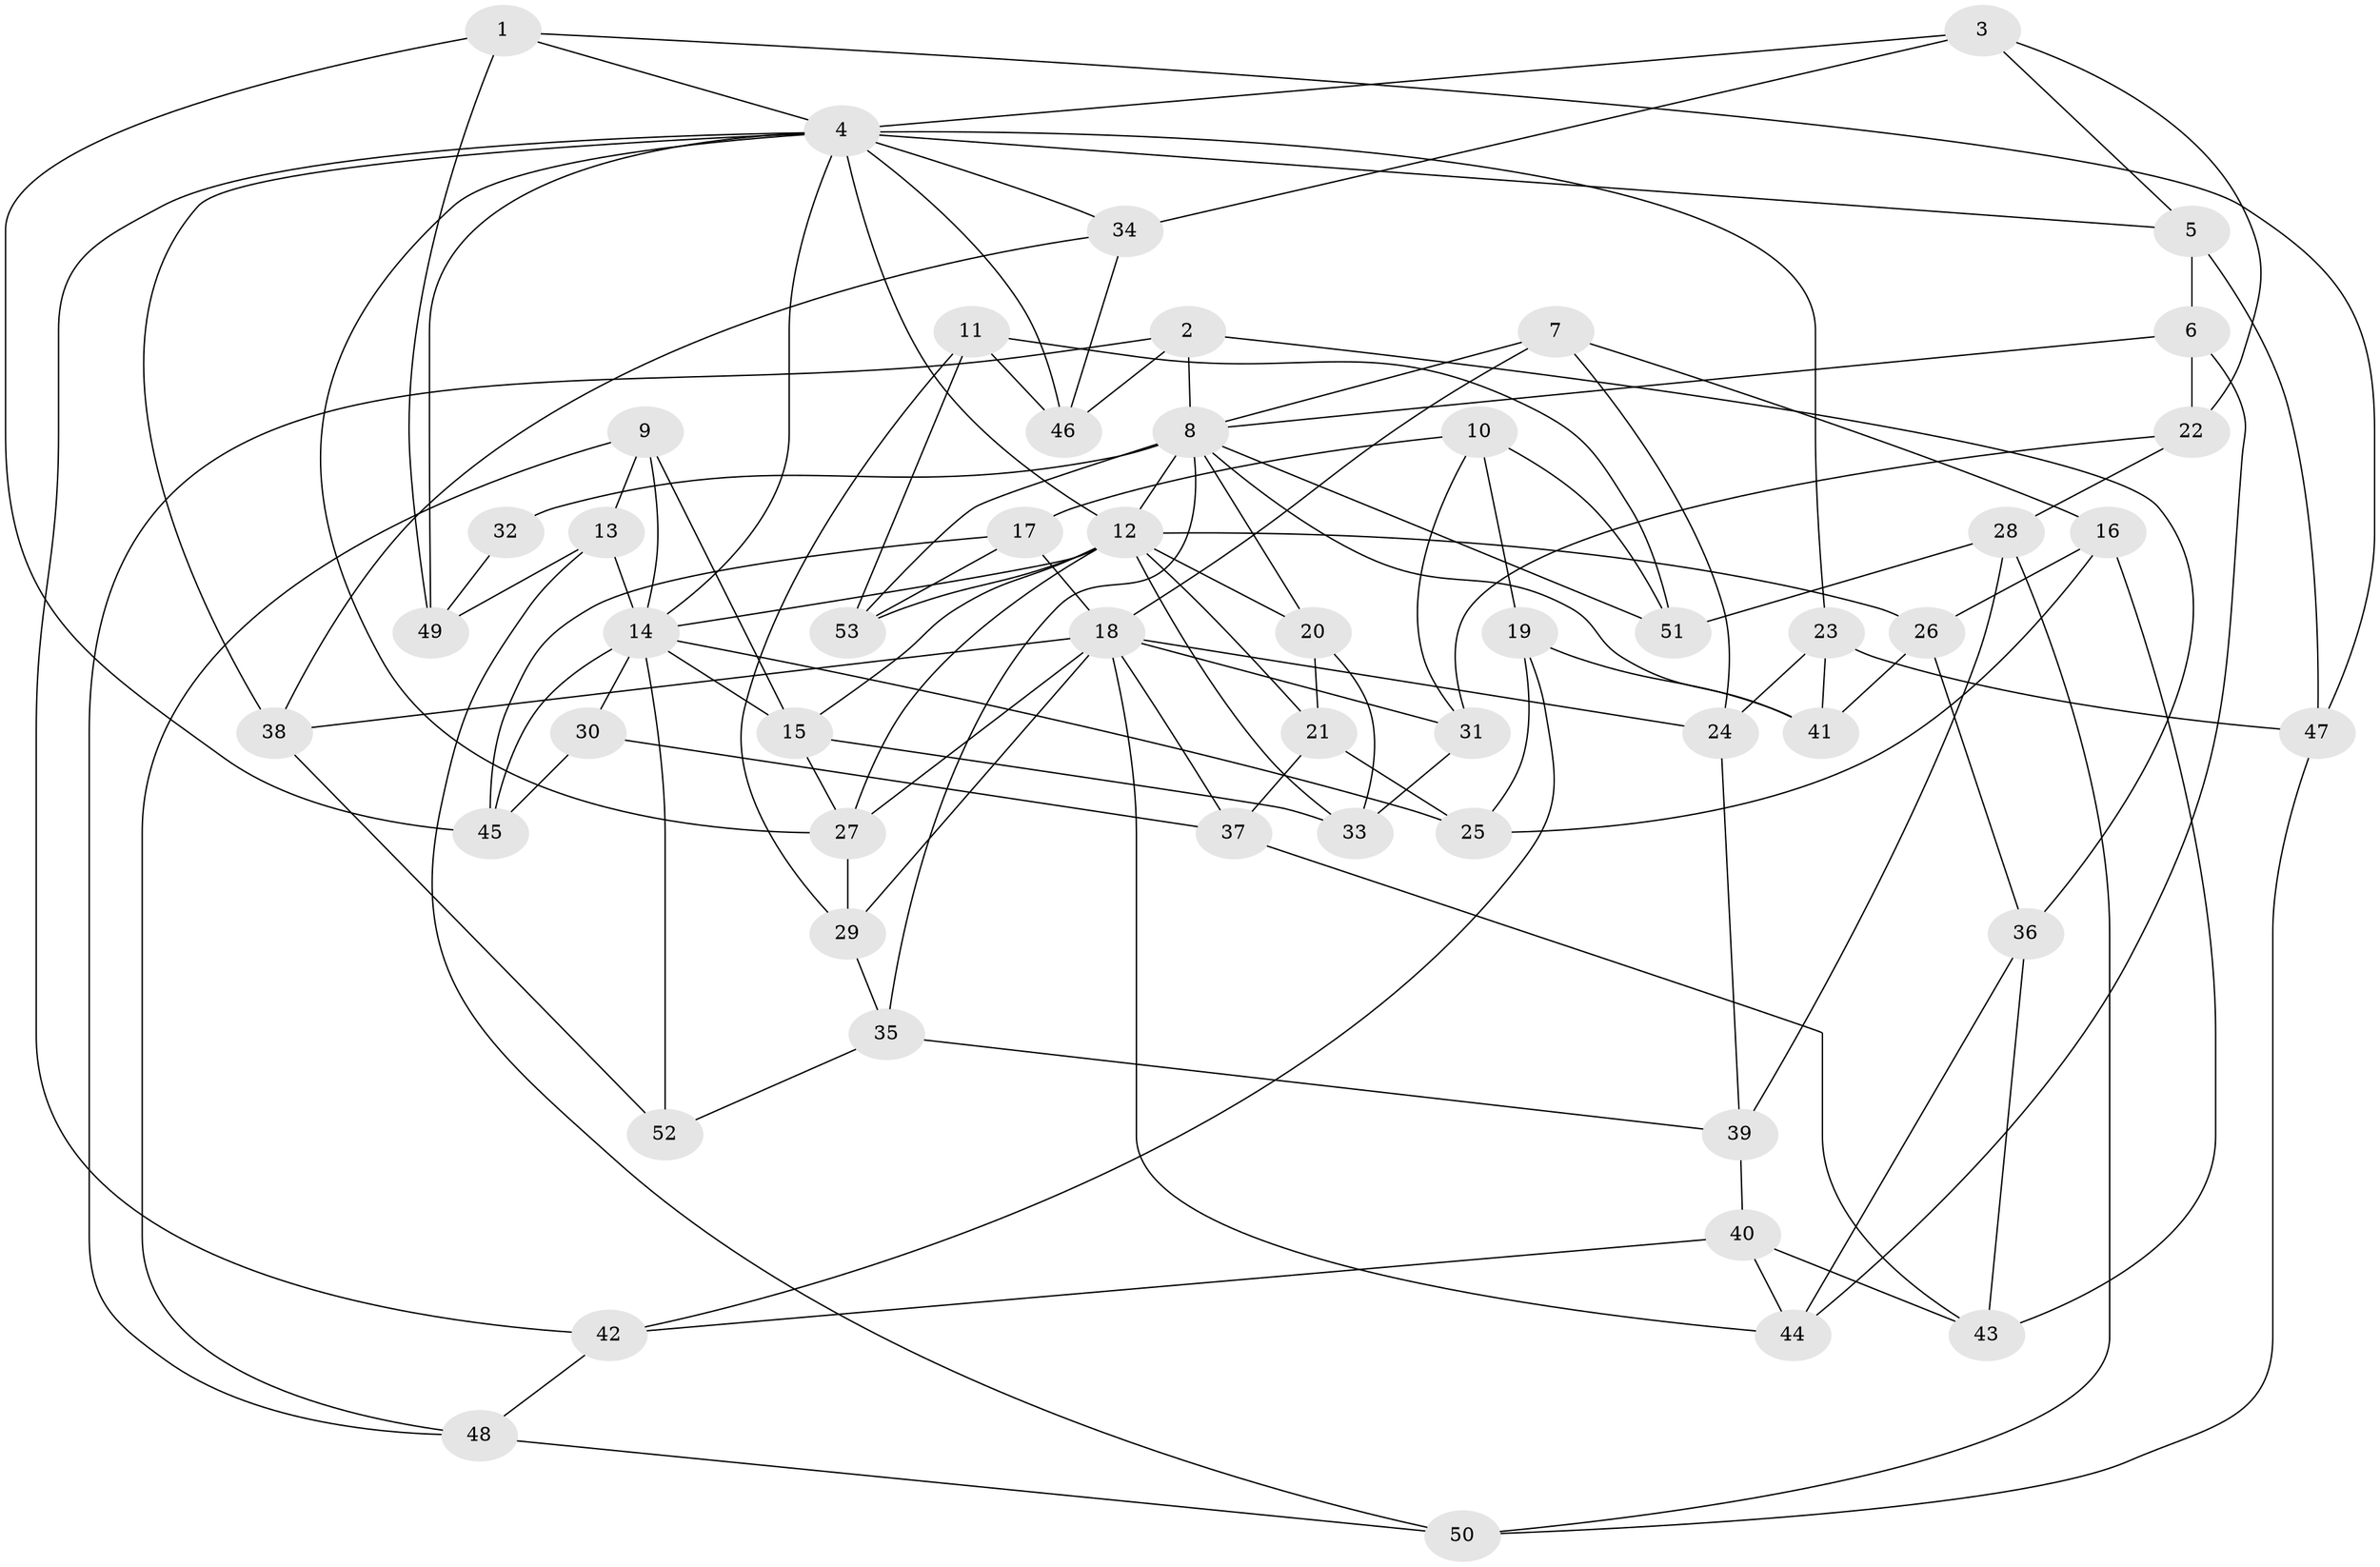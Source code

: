 // original degree distribution, {4: 1.0}
// Generated by graph-tools (version 1.1) at 2025/53/03/04/25 22:53:53]
// undirected, 53 vertices, 120 edges
graph export_dot {
  node [color=gray90,style=filled];
  1;
  2;
  3;
  4;
  5;
  6;
  7;
  8;
  9;
  10;
  11;
  12;
  13;
  14;
  15;
  16;
  17;
  18;
  19;
  20;
  21;
  22;
  23;
  24;
  25;
  26;
  27;
  28;
  29;
  30;
  31;
  32;
  33;
  34;
  35;
  36;
  37;
  38;
  39;
  40;
  41;
  42;
  43;
  44;
  45;
  46;
  47;
  48;
  49;
  50;
  51;
  52;
  53;
  1 -- 4 [weight=1.0];
  1 -- 45 [weight=1.0];
  1 -- 47 [weight=1.0];
  1 -- 49 [weight=1.0];
  2 -- 8 [weight=1.0];
  2 -- 36 [weight=1.0];
  2 -- 46 [weight=1.0];
  2 -- 48 [weight=1.0];
  3 -- 4 [weight=1.0];
  3 -- 5 [weight=1.0];
  3 -- 22 [weight=1.0];
  3 -- 34 [weight=1.0];
  4 -- 5 [weight=1.0];
  4 -- 12 [weight=1.0];
  4 -- 14 [weight=1.0];
  4 -- 23 [weight=1.0];
  4 -- 27 [weight=1.0];
  4 -- 34 [weight=1.0];
  4 -- 38 [weight=1.0];
  4 -- 42 [weight=1.0];
  4 -- 46 [weight=1.0];
  4 -- 49 [weight=1.0];
  5 -- 6 [weight=1.0];
  5 -- 47 [weight=1.0];
  6 -- 8 [weight=1.0];
  6 -- 22 [weight=1.0];
  6 -- 44 [weight=1.0];
  7 -- 8 [weight=1.0];
  7 -- 16 [weight=1.0];
  7 -- 18 [weight=1.0];
  7 -- 24 [weight=1.0];
  8 -- 12 [weight=1.0];
  8 -- 20 [weight=1.0];
  8 -- 32 [weight=3.0];
  8 -- 35 [weight=1.0];
  8 -- 41 [weight=1.0];
  8 -- 51 [weight=1.0];
  8 -- 53 [weight=1.0];
  9 -- 13 [weight=1.0];
  9 -- 14 [weight=1.0];
  9 -- 15 [weight=1.0];
  9 -- 48 [weight=1.0];
  10 -- 17 [weight=1.0];
  10 -- 19 [weight=1.0];
  10 -- 31 [weight=1.0];
  10 -- 51 [weight=1.0];
  11 -- 29 [weight=1.0];
  11 -- 46 [weight=1.0];
  11 -- 51 [weight=1.0];
  11 -- 53 [weight=1.0];
  12 -- 14 [weight=2.0];
  12 -- 15 [weight=2.0];
  12 -- 20 [weight=1.0];
  12 -- 21 [weight=1.0];
  12 -- 26 [weight=1.0];
  12 -- 27 [weight=1.0];
  12 -- 33 [weight=1.0];
  12 -- 53 [weight=1.0];
  13 -- 14 [weight=1.0];
  13 -- 49 [weight=1.0];
  13 -- 50 [weight=1.0];
  14 -- 15 [weight=1.0];
  14 -- 25 [weight=1.0];
  14 -- 30 [weight=2.0];
  14 -- 45 [weight=1.0];
  14 -- 52 [weight=2.0];
  15 -- 27 [weight=1.0];
  15 -- 33 [weight=1.0];
  16 -- 25 [weight=1.0];
  16 -- 26 [weight=1.0];
  16 -- 43 [weight=1.0];
  17 -- 18 [weight=1.0];
  17 -- 45 [weight=1.0];
  17 -- 53 [weight=1.0];
  18 -- 24 [weight=1.0];
  18 -- 27 [weight=2.0];
  18 -- 29 [weight=1.0];
  18 -- 31 [weight=1.0];
  18 -- 37 [weight=1.0];
  18 -- 38 [weight=1.0];
  18 -- 44 [weight=1.0];
  19 -- 25 [weight=1.0];
  19 -- 41 [weight=1.0];
  19 -- 42 [weight=1.0];
  20 -- 21 [weight=1.0];
  20 -- 33 [weight=1.0];
  21 -- 25 [weight=1.0];
  21 -- 37 [weight=1.0];
  22 -- 28 [weight=1.0];
  22 -- 31 [weight=1.0];
  23 -- 24 [weight=1.0];
  23 -- 41 [weight=1.0];
  23 -- 47 [weight=1.0];
  24 -- 39 [weight=1.0];
  26 -- 36 [weight=1.0];
  26 -- 41 [weight=1.0];
  27 -- 29 [weight=1.0];
  28 -- 39 [weight=1.0];
  28 -- 50 [weight=1.0];
  28 -- 51 [weight=1.0];
  29 -- 35 [weight=1.0];
  30 -- 37 [weight=1.0];
  30 -- 45 [weight=1.0];
  31 -- 33 [weight=1.0];
  32 -- 49 [weight=1.0];
  34 -- 38 [weight=1.0];
  34 -- 46 [weight=1.0];
  35 -- 39 [weight=1.0];
  35 -- 52 [weight=1.0];
  36 -- 43 [weight=1.0];
  36 -- 44 [weight=1.0];
  37 -- 43 [weight=1.0];
  38 -- 52 [weight=1.0];
  39 -- 40 [weight=1.0];
  40 -- 42 [weight=1.0];
  40 -- 43 [weight=1.0];
  40 -- 44 [weight=1.0];
  42 -- 48 [weight=1.0];
  47 -- 50 [weight=1.0];
  48 -- 50 [weight=1.0];
}
